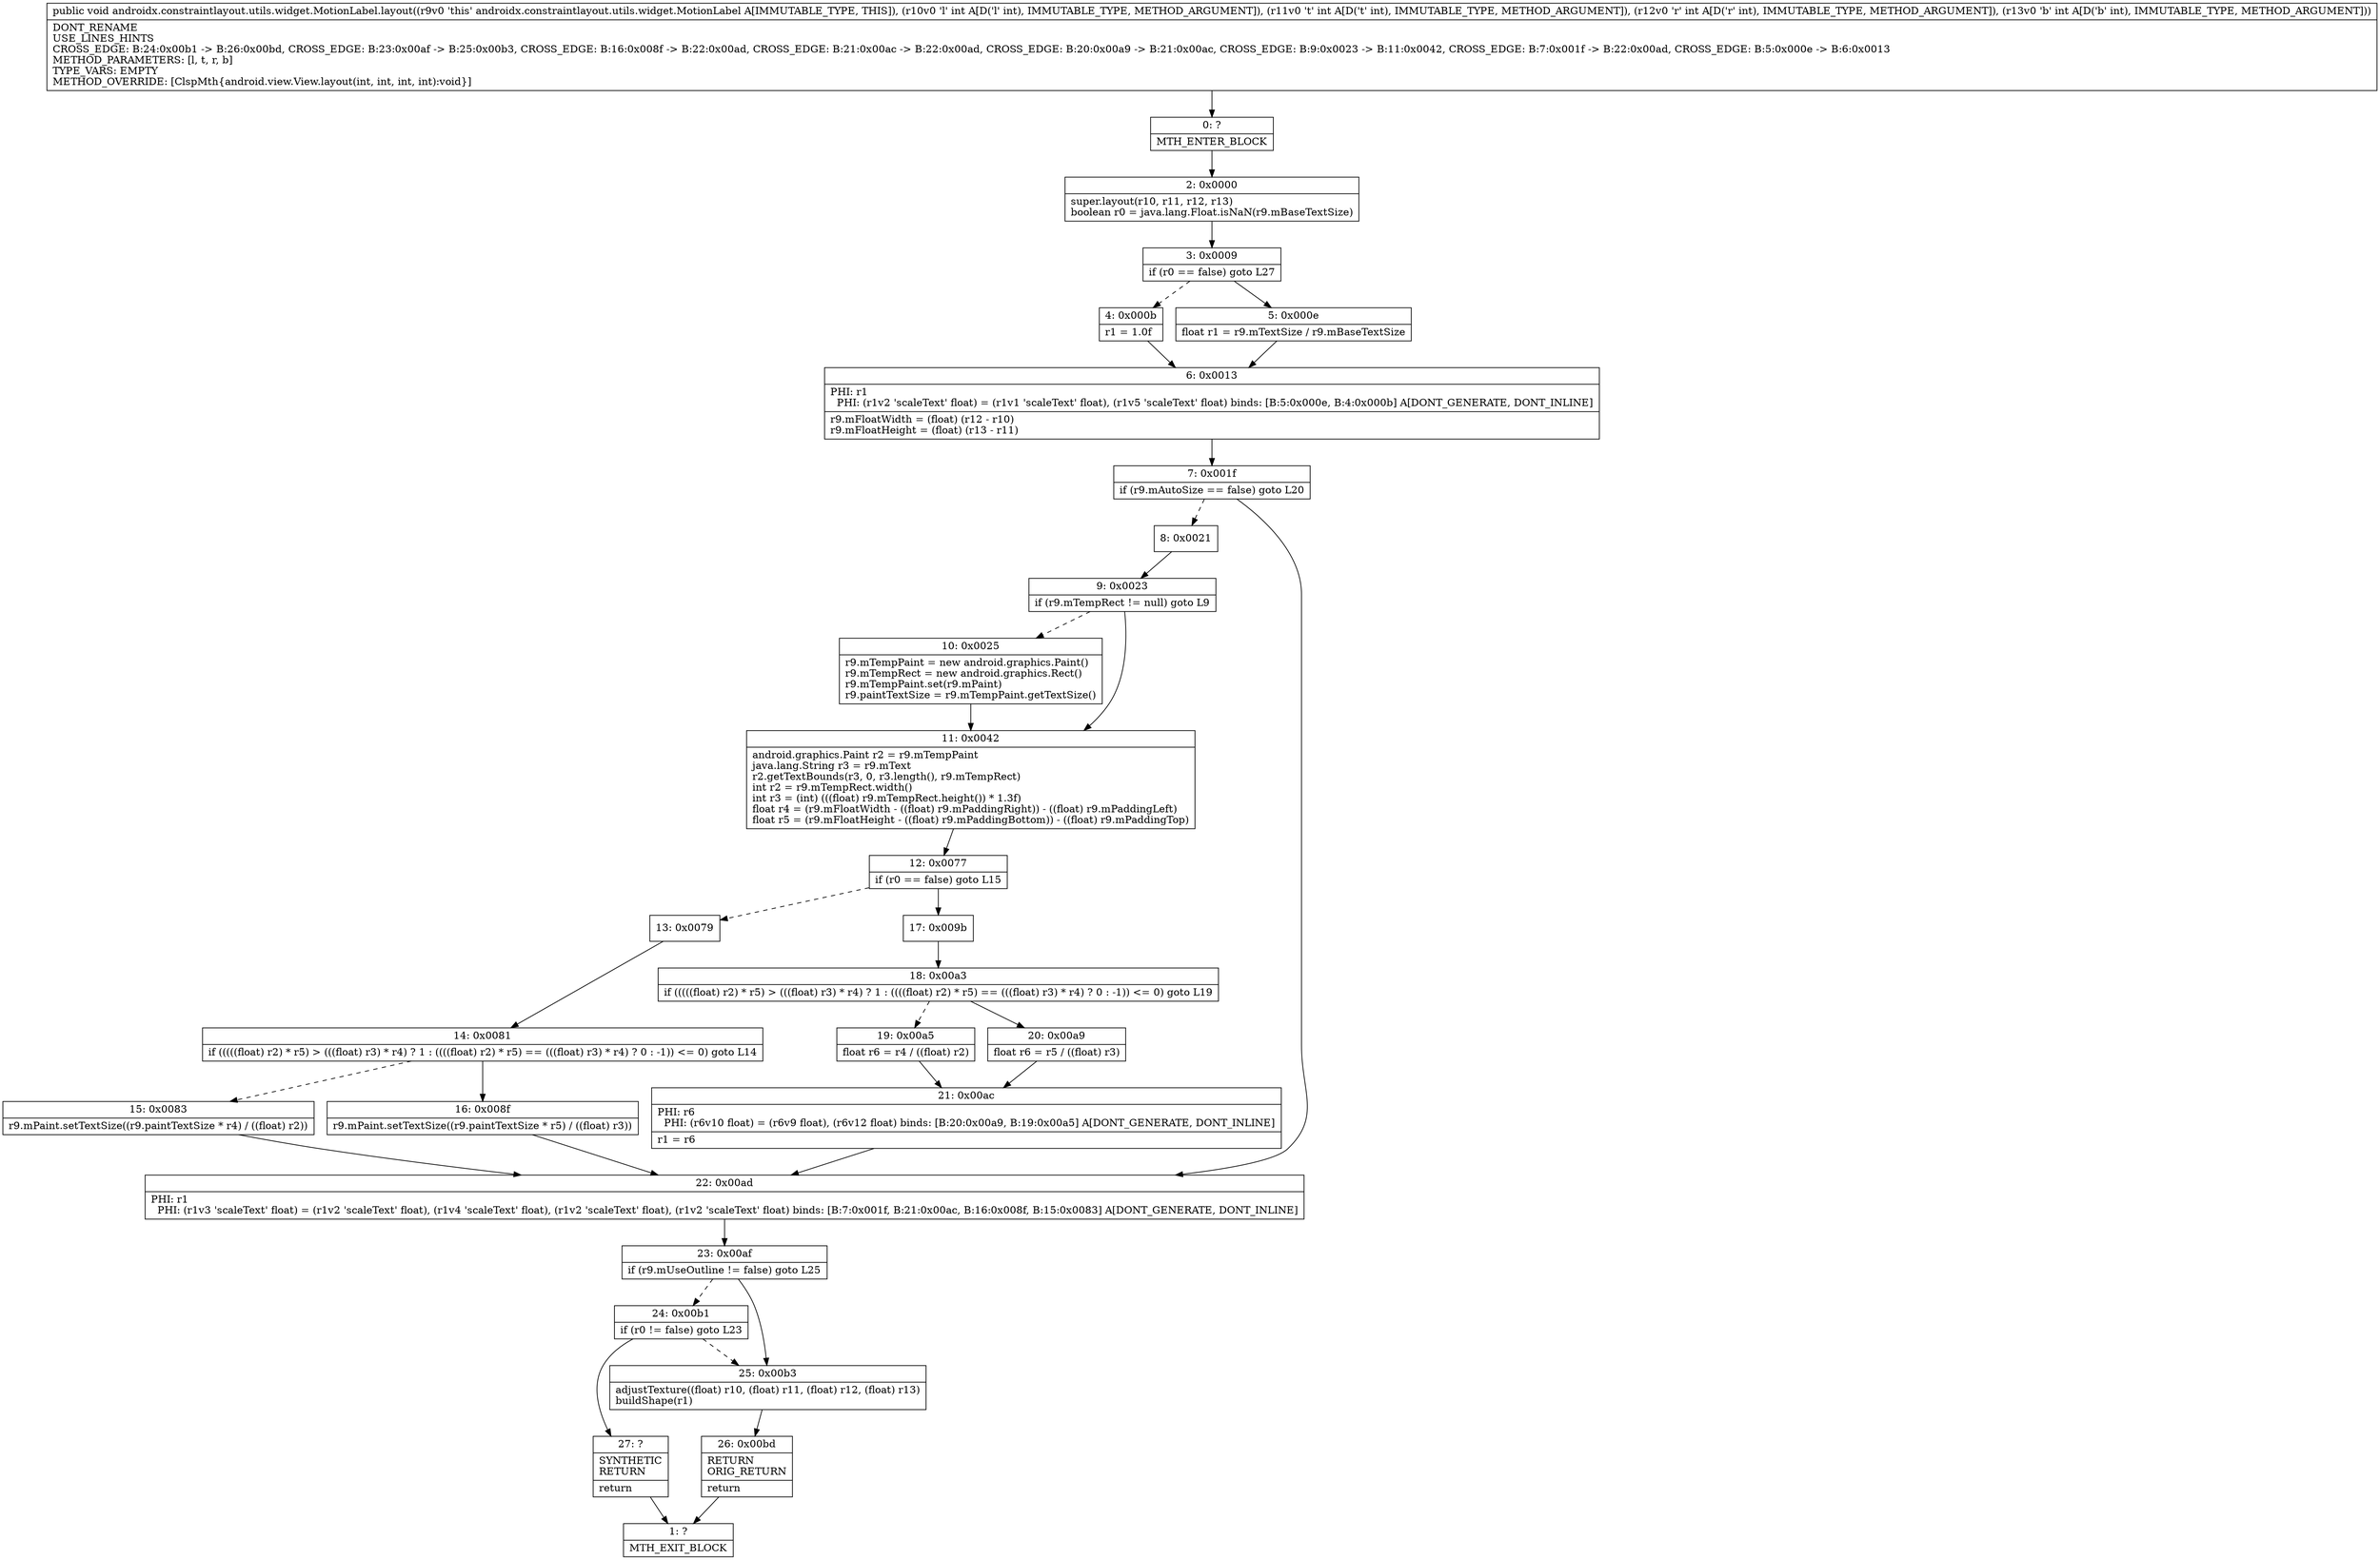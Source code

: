 digraph "CFG forandroidx.constraintlayout.utils.widget.MotionLabel.layout(IIII)V" {
Node_0 [shape=record,label="{0\:\ ?|MTH_ENTER_BLOCK\l}"];
Node_2 [shape=record,label="{2\:\ 0x0000|super.layout(r10, r11, r12, r13)\lboolean r0 = java.lang.Float.isNaN(r9.mBaseTextSize)\l}"];
Node_3 [shape=record,label="{3\:\ 0x0009|if (r0 == false) goto L27\l}"];
Node_4 [shape=record,label="{4\:\ 0x000b|r1 = 1.0f\l}"];
Node_6 [shape=record,label="{6\:\ 0x0013|PHI: r1 \l  PHI: (r1v2 'scaleText' float) = (r1v1 'scaleText' float), (r1v5 'scaleText' float) binds: [B:5:0x000e, B:4:0x000b] A[DONT_GENERATE, DONT_INLINE]\l|r9.mFloatWidth = (float) (r12 \- r10)\lr9.mFloatHeight = (float) (r13 \- r11)\l}"];
Node_7 [shape=record,label="{7\:\ 0x001f|if (r9.mAutoSize == false) goto L20\l}"];
Node_8 [shape=record,label="{8\:\ 0x0021}"];
Node_9 [shape=record,label="{9\:\ 0x0023|if (r9.mTempRect != null) goto L9\l}"];
Node_10 [shape=record,label="{10\:\ 0x0025|r9.mTempPaint = new android.graphics.Paint()\lr9.mTempRect = new android.graphics.Rect()\lr9.mTempPaint.set(r9.mPaint)\lr9.paintTextSize = r9.mTempPaint.getTextSize()\l}"];
Node_11 [shape=record,label="{11\:\ 0x0042|android.graphics.Paint r2 = r9.mTempPaint\ljava.lang.String r3 = r9.mText\lr2.getTextBounds(r3, 0, r3.length(), r9.mTempRect)\lint r2 = r9.mTempRect.width()\lint r3 = (int) (((float) r9.mTempRect.height()) * 1.3f)\lfloat r4 = (r9.mFloatWidth \- ((float) r9.mPaddingRight)) \- ((float) r9.mPaddingLeft)\lfloat r5 = (r9.mFloatHeight \- ((float) r9.mPaddingBottom)) \- ((float) r9.mPaddingTop)\l}"];
Node_12 [shape=record,label="{12\:\ 0x0077|if (r0 == false) goto L15\l}"];
Node_13 [shape=record,label="{13\:\ 0x0079}"];
Node_14 [shape=record,label="{14\:\ 0x0081|if (((((float) r2) * r5) \> (((float) r3) * r4) ? 1 : ((((float) r2) * r5) == (((float) r3) * r4) ? 0 : \-1)) \<= 0) goto L14\l}"];
Node_15 [shape=record,label="{15\:\ 0x0083|r9.mPaint.setTextSize((r9.paintTextSize * r4) \/ ((float) r2))\l}"];
Node_16 [shape=record,label="{16\:\ 0x008f|r9.mPaint.setTextSize((r9.paintTextSize * r5) \/ ((float) r3))\l}"];
Node_17 [shape=record,label="{17\:\ 0x009b}"];
Node_18 [shape=record,label="{18\:\ 0x00a3|if (((((float) r2) * r5) \> (((float) r3) * r4) ? 1 : ((((float) r2) * r5) == (((float) r3) * r4) ? 0 : \-1)) \<= 0) goto L19\l}"];
Node_19 [shape=record,label="{19\:\ 0x00a5|float r6 = r4 \/ ((float) r2)\l}"];
Node_21 [shape=record,label="{21\:\ 0x00ac|PHI: r6 \l  PHI: (r6v10 float) = (r6v9 float), (r6v12 float) binds: [B:20:0x00a9, B:19:0x00a5] A[DONT_GENERATE, DONT_INLINE]\l|r1 = r6\l}"];
Node_20 [shape=record,label="{20\:\ 0x00a9|float r6 = r5 \/ ((float) r3)\l}"];
Node_22 [shape=record,label="{22\:\ 0x00ad|PHI: r1 \l  PHI: (r1v3 'scaleText' float) = (r1v2 'scaleText' float), (r1v4 'scaleText' float), (r1v2 'scaleText' float), (r1v2 'scaleText' float) binds: [B:7:0x001f, B:21:0x00ac, B:16:0x008f, B:15:0x0083] A[DONT_GENERATE, DONT_INLINE]\l}"];
Node_23 [shape=record,label="{23\:\ 0x00af|if (r9.mUseOutline != false) goto L25\l}"];
Node_24 [shape=record,label="{24\:\ 0x00b1|if (r0 != false) goto L23\l}"];
Node_27 [shape=record,label="{27\:\ ?|SYNTHETIC\lRETURN\l|return\l}"];
Node_1 [shape=record,label="{1\:\ ?|MTH_EXIT_BLOCK\l}"];
Node_25 [shape=record,label="{25\:\ 0x00b3|adjustTexture((float) r10, (float) r11, (float) r12, (float) r13)\lbuildShape(r1)\l}"];
Node_26 [shape=record,label="{26\:\ 0x00bd|RETURN\lORIG_RETURN\l|return\l}"];
Node_5 [shape=record,label="{5\:\ 0x000e|float r1 = r9.mTextSize \/ r9.mBaseTextSize\l}"];
MethodNode[shape=record,label="{public void androidx.constraintlayout.utils.widget.MotionLabel.layout((r9v0 'this' androidx.constraintlayout.utils.widget.MotionLabel A[IMMUTABLE_TYPE, THIS]), (r10v0 'l' int A[D('l' int), IMMUTABLE_TYPE, METHOD_ARGUMENT]), (r11v0 't' int A[D('t' int), IMMUTABLE_TYPE, METHOD_ARGUMENT]), (r12v0 'r' int A[D('r' int), IMMUTABLE_TYPE, METHOD_ARGUMENT]), (r13v0 'b' int A[D('b' int), IMMUTABLE_TYPE, METHOD_ARGUMENT]))  | DONT_RENAME\lUSE_LINES_HINTS\lCROSS_EDGE: B:24:0x00b1 \-\> B:26:0x00bd, CROSS_EDGE: B:23:0x00af \-\> B:25:0x00b3, CROSS_EDGE: B:16:0x008f \-\> B:22:0x00ad, CROSS_EDGE: B:21:0x00ac \-\> B:22:0x00ad, CROSS_EDGE: B:20:0x00a9 \-\> B:21:0x00ac, CROSS_EDGE: B:9:0x0023 \-\> B:11:0x0042, CROSS_EDGE: B:7:0x001f \-\> B:22:0x00ad, CROSS_EDGE: B:5:0x000e \-\> B:6:0x0013\lMETHOD_PARAMETERS: [l, t, r, b]\lTYPE_VARS: EMPTY\lMETHOD_OVERRIDE: [ClspMth\{android.view.View.layout(int, int, int, int):void\}]\l}"];
MethodNode -> Node_0;Node_0 -> Node_2;
Node_2 -> Node_3;
Node_3 -> Node_4[style=dashed];
Node_3 -> Node_5;
Node_4 -> Node_6;
Node_6 -> Node_7;
Node_7 -> Node_8[style=dashed];
Node_7 -> Node_22;
Node_8 -> Node_9;
Node_9 -> Node_10[style=dashed];
Node_9 -> Node_11;
Node_10 -> Node_11;
Node_11 -> Node_12;
Node_12 -> Node_13[style=dashed];
Node_12 -> Node_17;
Node_13 -> Node_14;
Node_14 -> Node_15[style=dashed];
Node_14 -> Node_16;
Node_15 -> Node_22;
Node_16 -> Node_22;
Node_17 -> Node_18;
Node_18 -> Node_19[style=dashed];
Node_18 -> Node_20;
Node_19 -> Node_21;
Node_21 -> Node_22;
Node_20 -> Node_21;
Node_22 -> Node_23;
Node_23 -> Node_24[style=dashed];
Node_23 -> Node_25;
Node_24 -> Node_25[style=dashed];
Node_24 -> Node_27;
Node_27 -> Node_1;
Node_25 -> Node_26;
Node_26 -> Node_1;
Node_5 -> Node_6;
}


